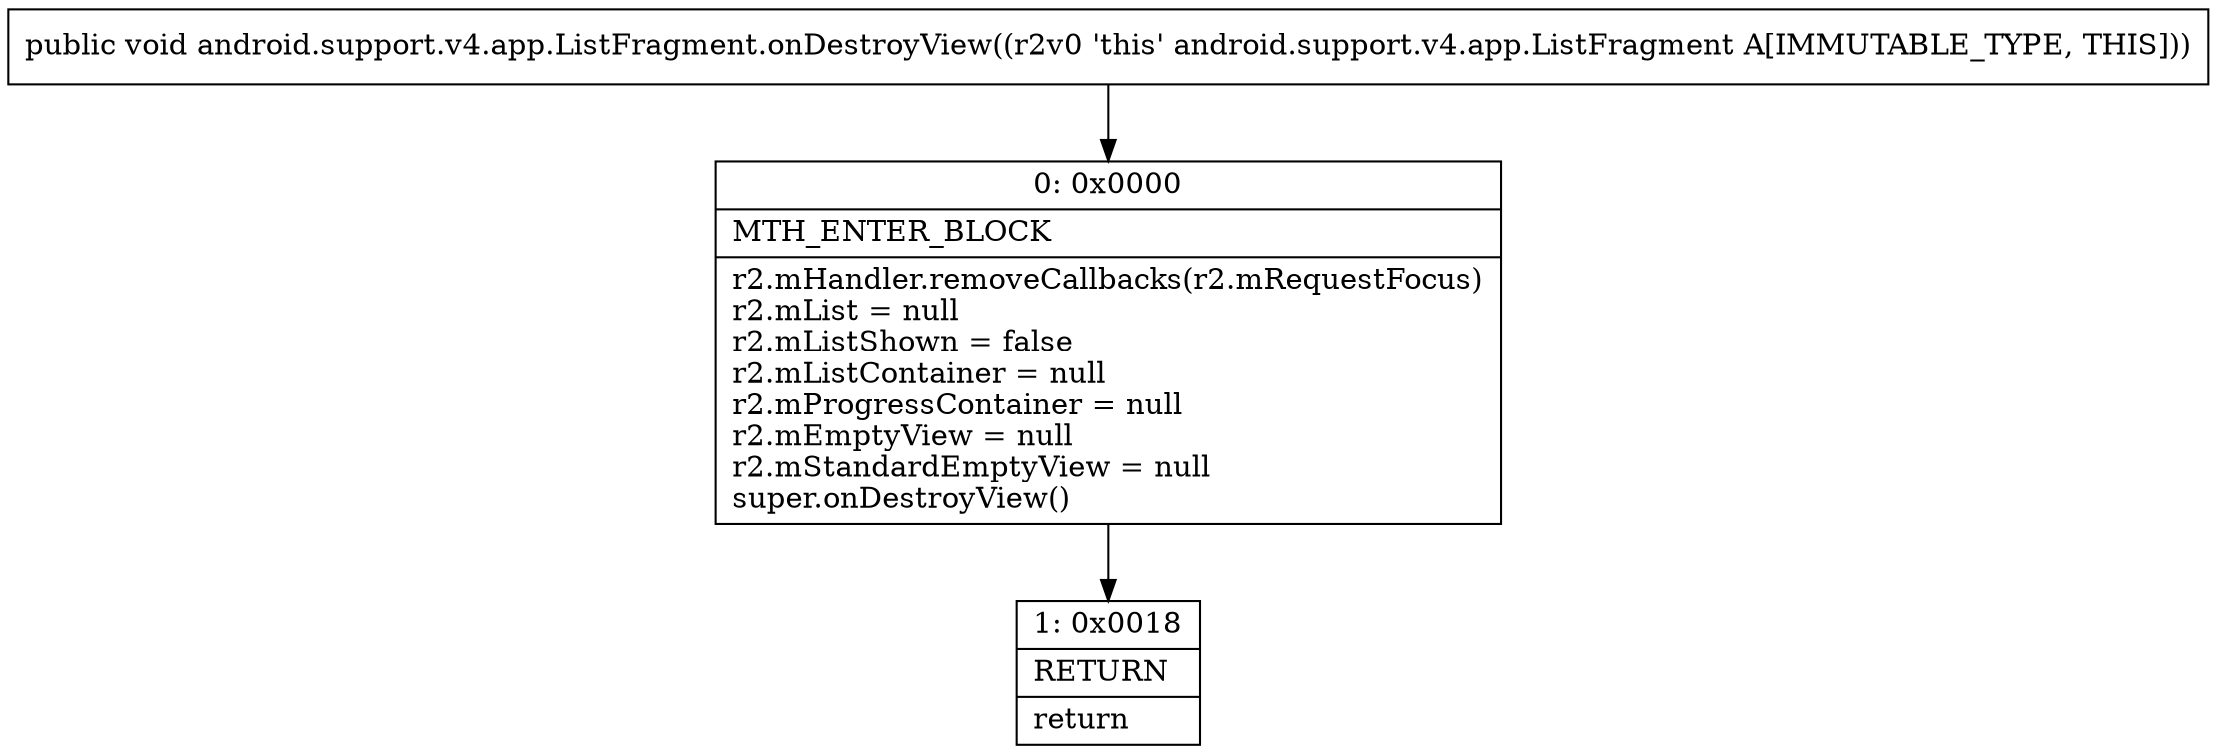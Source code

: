 digraph "CFG forandroid.support.v4.app.ListFragment.onDestroyView()V" {
Node_0 [shape=record,label="{0\:\ 0x0000|MTH_ENTER_BLOCK\l|r2.mHandler.removeCallbacks(r2.mRequestFocus)\lr2.mList = null\lr2.mListShown = false\lr2.mListContainer = null\lr2.mProgressContainer = null\lr2.mEmptyView = null\lr2.mStandardEmptyView = null\lsuper.onDestroyView()\l}"];
Node_1 [shape=record,label="{1\:\ 0x0018|RETURN\l|return\l}"];
MethodNode[shape=record,label="{public void android.support.v4.app.ListFragment.onDestroyView((r2v0 'this' android.support.v4.app.ListFragment A[IMMUTABLE_TYPE, THIS])) }"];
MethodNode -> Node_0;
Node_0 -> Node_1;
}


